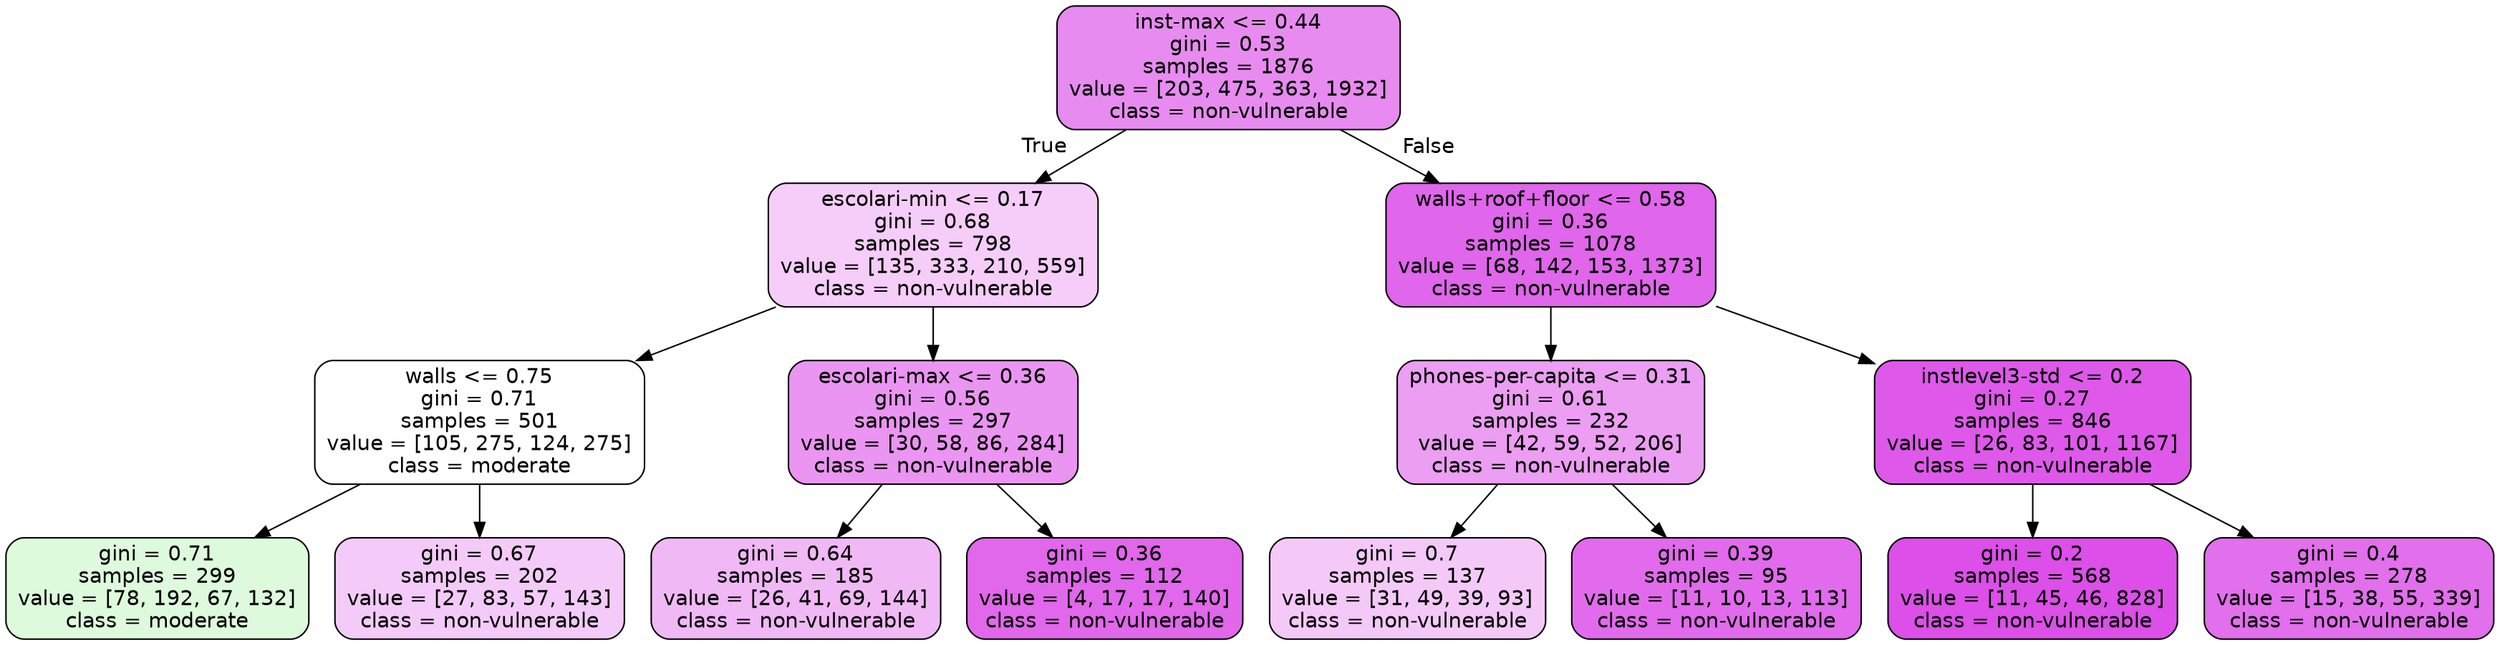 digraph Tree {
node [shape=box, style="filled, rounded", color="black", fontname=helvetica] ;
edge [fontname=helvetica] ;
0 [label="inst-max <= 0.44\ngini = 0.53\nsamples = 1876\nvalue = [203, 475, 363, 1932]\nclass = non-vulnerable", fillcolor="#d739e595"] ;
1 [label="escolari-min <= 0.17\ngini = 0.68\nsamples = 798\nvalue = [135, 333, 210, 559]\nclass = non-vulnerable", fillcolor="#d739e540"] ;
0 -> 1 [labeldistance=2.5, labelangle=45, headlabel="True"] ;
2 [label="walls <= 0.75\ngini = 0.71\nsamples = 501\nvalue = [105, 275, 124, 275]\nclass = moderate", fillcolor="#47e53900"] ;
1 -> 2 ;
3 [label="gini = 0.71\nsamples = 299\nvalue = [78, 192, 67, 132]\nclass = moderate", fillcolor="#47e5392d"] ;
2 -> 3 ;
4 [label="gini = 0.67\nsamples = 202\nvalue = [27, 83, 57, 143]\nclass = non-vulnerable", fillcolor="#d739e543"] ;
2 -> 4 ;
5 [label="escolari-max <= 0.36\ngini = 0.56\nsamples = 297\nvalue = [30, 58, 86, 284]\nclass = non-vulnerable", fillcolor="#d739e588"] ;
1 -> 5 ;
6 [label="gini = 0.64\nsamples = 185\nvalue = [26, 41, 69, 144]\nclass = non-vulnerable", fillcolor="#d739e55b"] ;
5 -> 6 ;
7 [label="gini = 0.36\nsamples = 112\nvalue = [4, 17, 17, 140]\nclass = non-vulnerable", fillcolor="#d739e5c3"] ;
5 -> 7 ;
8 [label="walls+roof+floor <= 0.58\ngini = 0.36\nsamples = 1078\nvalue = [68, 142, 153, 1373]\nclass = non-vulnerable", fillcolor="#d739e5c5"] ;
0 -> 8 [labeldistance=2.5, labelangle=-45, headlabel="False"] ;
9 [label="phones-per-capita <= 0.31\ngini = 0.61\nsamples = 232\nvalue = [42, 59, 52, 206]\nclass = non-vulnerable", fillcolor="#d739e57d"] ;
8 -> 9 ;
10 [label="gini = 0.7\nsamples = 137\nvalue = [31, 49, 39, 93]\nclass = non-vulnerable", fillcolor="#d739e545"] ;
9 -> 10 ;
11 [label="gini = 0.39\nsamples = 95\nvalue = [11, 10, 13, 113]\nclass = non-vulnerable", fillcolor="#d739e5be"] ;
9 -> 11 ;
12 [label="instlevel3-std <= 0.2\ngini = 0.27\nsamples = 846\nvalue = [26, 83, 101, 1167]\nclass = non-vulnerable", fillcolor="#d739e5d5"] ;
8 -> 12 ;
13 [label="gini = 0.2\nsamples = 568\nvalue = [11, 45, 46, 828]\nclass = non-vulnerable", fillcolor="#d739e5e2"] ;
12 -> 13 ;
14 [label="gini = 0.4\nsamples = 278\nvalue = [15, 38, 55, 339]\nclass = non-vulnerable", fillcolor="#d739e5b9"] ;
12 -> 14 ;
}